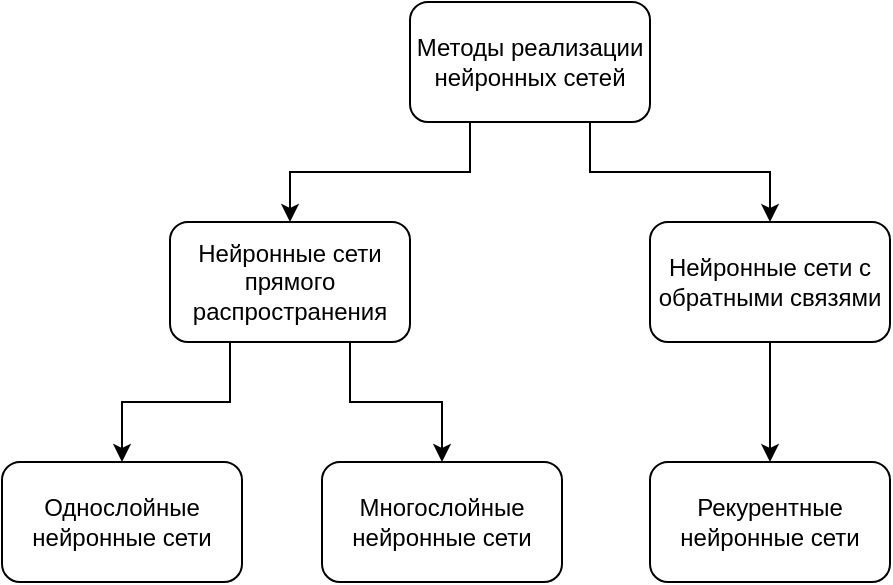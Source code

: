 <mxfile version="16.0.2" type="device"><diagram id="FL6US8y9ba54cz67yBha" name="Страница 1"><mxGraphModel dx="521" dy="354" grid="0" gridSize="10" guides="1" tooltips="1" connect="1" arrows="1" fold="1" page="1" pageScale="1" pageWidth="827" pageHeight="1169" math="0" shadow="0"><root><mxCell id="0"/><mxCell id="1" parent="0"/><mxCell id="KoZ6rYa5PLed71qCnbWw-9" style="edgeStyle=orthogonalEdgeStyle;rounded=0;orthogonalLoop=1;jettySize=auto;html=1;exitX=0.75;exitY=1;exitDx=0;exitDy=0;entryX=0.5;entryY=0;entryDx=0;entryDy=0;" edge="1" parent="1" source="KoZ6rYa5PLed71qCnbWw-1" target="KoZ6rYa5PLed71qCnbWw-4"><mxGeometry relative="1" as="geometry"/></mxCell><mxCell id="KoZ6rYa5PLed71qCnbWw-10" style="edgeStyle=orthogonalEdgeStyle;rounded=0;orthogonalLoop=1;jettySize=auto;html=1;exitX=0.25;exitY=1;exitDx=0;exitDy=0;entryX=0.5;entryY=0;entryDx=0;entryDy=0;" edge="1" parent="1" source="KoZ6rYa5PLed71qCnbWw-1" target="KoZ6rYa5PLed71qCnbWw-5"><mxGeometry relative="1" as="geometry"/></mxCell><mxCell id="KoZ6rYa5PLed71qCnbWw-1" value="Методы реализации нейронных сетей" style="rounded=1;whiteSpace=wrap;html=1;" vertex="1" parent="1"><mxGeometry x="294" y="200" width="120" height="60" as="geometry"/></mxCell><mxCell id="KoZ6rYa5PLed71qCnbWw-3" value="Рекурентные нейронные сети" style="rounded=1;whiteSpace=wrap;html=1;" vertex="1" parent="1"><mxGeometry x="414" y="430" width="120" height="60" as="geometry"/></mxCell><mxCell id="KoZ6rYa5PLed71qCnbWw-8" value="" style="edgeStyle=orthogonalEdgeStyle;rounded=0;orthogonalLoop=1;jettySize=auto;html=1;" edge="1" parent="1" source="KoZ6rYa5PLed71qCnbWw-4" target="KoZ6rYa5PLed71qCnbWw-3"><mxGeometry relative="1" as="geometry"/></mxCell><mxCell id="KoZ6rYa5PLed71qCnbWw-4" value="Нейронные сети с обратными связями" style="rounded=1;whiteSpace=wrap;html=1;" vertex="1" parent="1"><mxGeometry x="414" y="310" width="120" height="60" as="geometry"/></mxCell><mxCell id="KoZ6rYa5PLed71qCnbWw-11" style="edgeStyle=orthogonalEdgeStyle;rounded=0;orthogonalLoop=1;jettySize=auto;html=1;exitX=0.25;exitY=1;exitDx=0;exitDy=0;entryX=0.5;entryY=0;entryDx=0;entryDy=0;" edge="1" parent="1" source="KoZ6rYa5PLed71qCnbWw-5" target="KoZ6rYa5PLed71qCnbWw-6"><mxGeometry relative="1" as="geometry"/></mxCell><mxCell id="KoZ6rYa5PLed71qCnbWw-12" style="edgeStyle=orthogonalEdgeStyle;rounded=0;orthogonalLoop=1;jettySize=auto;html=1;exitX=0.75;exitY=1;exitDx=0;exitDy=0;entryX=0.5;entryY=0;entryDx=0;entryDy=0;" edge="1" parent="1" source="KoZ6rYa5PLed71qCnbWw-5" target="KoZ6rYa5PLed71qCnbWw-7"><mxGeometry relative="1" as="geometry"/></mxCell><mxCell id="KoZ6rYa5PLed71qCnbWw-5" value="Нейронные сети прямого распространения" style="rounded=1;whiteSpace=wrap;html=1;" vertex="1" parent="1"><mxGeometry x="174" y="310" width="120" height="60" as="geometry"/></mxCell><mxCell id="KoZ6rYa5PLed71qCnbWw-6" value="Однослойные нейронные сети" style="rounded=1;whiteSpace=wrap;html=1;" vertex="1" parent="1"><mxGeometry x="90" y="430" width="120" height="60" as="geometry"/></mxCell><mxCell id="KoZ6rYa5PLed71qCnbWw-7" value="Многослойные нейронные сети" style="rounded=1;whiteSpace=wrap;html=1;" vertex="1" parent="1"><mxGeometry x="250" y="430" width="120" height="60" as="geometry"/></mxCell></root></mxGraphModel></diagram></mxfile>